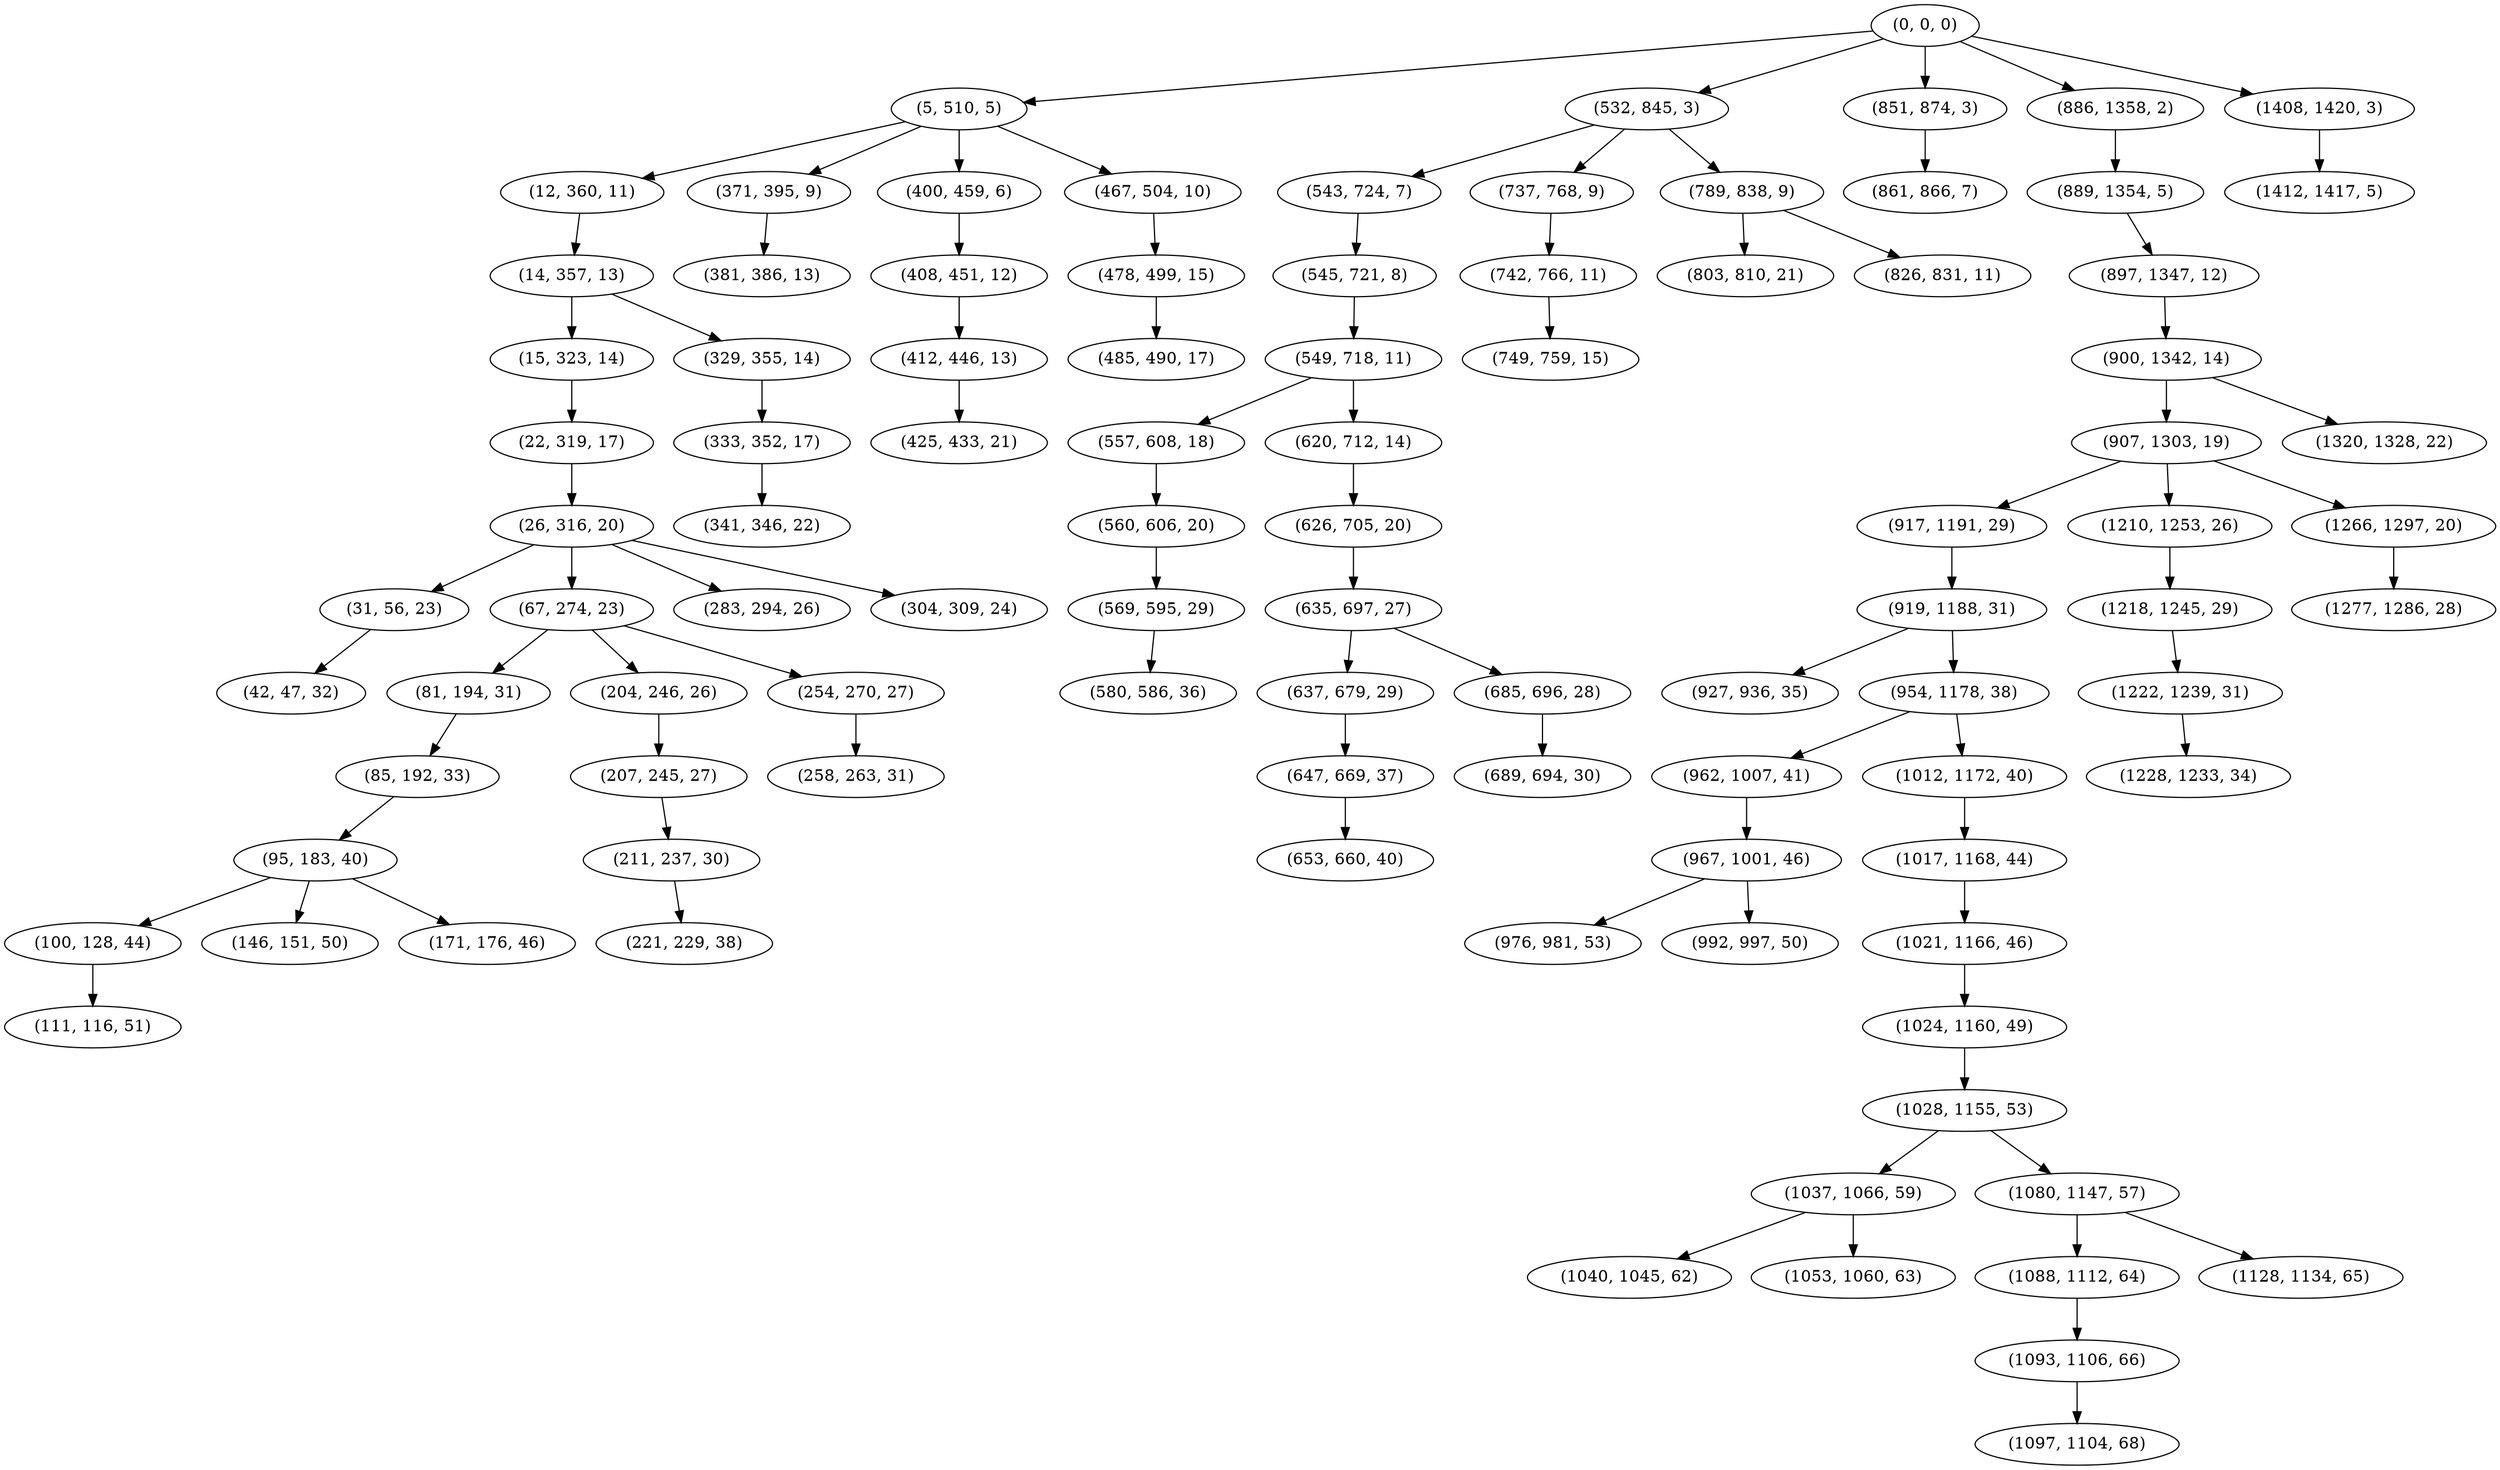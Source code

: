 digraph tree {
    "(0, 0, 0)";
    "(5, 510, 5)";
    "(12, 360, 11)";
    "(14, 357, 13)";
    "(15, 323, 14)";
    "(22, 319, 17)";
    "(26, 316, 20)";
    "(31, 56, 23)";
    "(42, 47, 32)";
    "(67, 274, 23)";
    "(81, 194, 31)";
    "(85, 192, 33)";
    "(95, 183, 40)";
    "(100, 128, 44)";
    "(111, 116, 51)";
    "(146, 151, 50)";
    "(171, 176, 46)";
    "(204, 246, 26)";
    "(207, 245, 27)";
    "(211, 237, 30)";
    "(221, 229, 38)";
    "(254, 270, 27)";
    "(258, 263, 31)";
    "(283, 294, 26)";
    "(304, 309, 24)";
    "(329, 355, 14)";
    "(333, 352, 17)";
    "(341, 346, 22)";
    "(371, 395, 9)";
    "(381, 386, 13)";
    "(400, 459, 6)";
    "(408, 451, 12)";
    "(412, 446, 13)";
    "(425, 433, 21)";
    "(467, 504, 10)";
    "(478, 499, 15)";
    "(485, 490, 17)";
    "(532, 845, 3)";
    "(543, 724, 7)";
    "(545, 721, 8)";
    "(549, 718, 11)";
    "(557, 608, 18)";
    "(560, 606, 20)";
    "(569, 595, 29)";
    "(580, 586, 36)";
    "(620, 712, 14)";
    "(626, 705, 20)";
    "(635, 697, 27)";
    "(637, 679, 29)";
    "(647, 669, 37)";
    "(653, 660, 40)";
    "(685, 696, 28)";
    "(689, 694, 30)";
    "(737, 768, 9)";
    "(742, 766, 11)";
    "(749, 759, 15)";
    "(789, 838, 9)";
    "(803, 810, 21)";
    "(826, 831, 11)";
    "(851, 874, 3)";
    "(861, 866, 7)";
    "(886, 1358, 2)";
    "(889, 1354, 5)";
    "(897, 1347, 12)";
    "(900, 1342, 14)";
    "(907, 1303, 19)";
    "(917, 1191, 29)";
    "(919, 1188, 31)";
    "(927, 936, 35)";
    "(954, 1178, 38)";
    "(962, 1007, 41)";
    "(967, 1001, 46)";
    "(976, 981, 53)";
    "(992, 997, 50)";
    "(1012, 1172, 40)";
    "(1017, 1168, 44)";
    "(1021, 1166, 46)";
    "(1024, 1160, 49)";
    "(1028, 1155, 53)";
    "(1037, 1066, 59)";
    "(1040, 1045, 62)";
    "(1053, 1060, 63)";
    "(1080, 1147, 57)";
    "(1088, 1112, 64)";
    "(1093, 1106, 66)";
    "(1097, 1104, 68)";
    "(1128, 1134, 65)";
    "(1210, 1253, 26)";
    "(1218, 1245, 29)";
    "(1222, 1239, 31)";
    "(1228, 1233, 34)";
    "(1266, 1297, 20)";
    "(1277, 1286, 28)";
    "(1320, 1328, 22)";
    "(1408, 1420, 3)";
    "(1412, 1417, 5)";
    "(0, 0, 0)" -> "(5, 510, 5)";
    "(0, 0, 0)" -> "(532, 845, 3)";
    "(0, 0, 0)" -> "(851, 874, 3)";
    "(0, 0, 0)" -> "(886, 1358, 2)";
    "(0, 0, 0)" -> "(1408, 1420, 3)";
    "(5, 510, 5)" -> "(12, 360, 11)";
    "(5, 510, 5)" -> "(371, 395, 9)";
    "(5, 510, 5)" -> "(400, 459, 6)";
    "(5, 510, 5)" -> "(467, 504, 10)";
    "(12, 360, 11)" -> "(14, 357, 13)";
    "(14, 357, 13)" -> "(15, 323, 14)";
    "(14, 357, 13)" -> "(329, 355, 14)";
    "(15, 323, 14)" -> "(22, 319, 17)";
    "(22, 319, 17)" -> "(26, 316, 20)";
    "(26, 316, 20)" -> "(31, 56, 23)";
    "(26, 316, 20)" -> "(67, 274, 23)";
    "(26, 316, 20)" -> "(283, 294, 26)";
    "(26, 316, 20)" -> "(304, 309, 24)";
    "(31, 56, 23)" -> "(42, 47, 32)";
    "(67, 274, 23)" -> "(81, 194, 31)";
    "(67, 274, 23)" -> "(204, 246, 26)";
    "(67, 274, 23)" -> "(254, 270, 27)";
    "(81, 194, 31)" -> "(85, 192, 33)";
    "(85, 192, 33)" -> "(95, 183, 40)";
    "(95, 183, 40)" -> "(100, 128, 44)";
    "(95, 183, 40)" -> "(146, 151, 50)";
    "(95, 183, 40)" -> "(171, 176, 46)";
    "(100, 128, 44)" -> "(111, 116, 51)";
    "(204, 246, 26)" -> "(207, 245, 27)";
    "(207, 245, 27)" -> "(211, 237, 30)";
    "(211, 237, 30)" -> "(221, 229, 38)";
    "(254, 270, 27)" -> "(258, 263, 31)";
    "(329, 355, 14)" -> "(333, 352, 17)";
    "(333, 352, 17)" -> "(341, 346, 22)";
    "(371, 395, 9)" -> "(381, 386, 13)";
    "(400, 459, 6)" -> "(408, 451, 12)";
    "(408, 451, 12)" -> "(412, 446, 13)";
    "(412, 446, 13)" -> "(425, 433, 21)";
    "(467, 504, 10)" -> "(478, 499, 15)";
    "(478, 499, 15)" -> "(485, 490, 17)";
    "(532, 845, 3)" -> "(543, 724, 7)";
    "(532, 845, 3)" -> "(737, 768, 9)";
    "(532, 845, 3)" -> "(789, 838, 9)";
    "(543, 724, 7)" -> "(545, 721, 8)";
    "(545, 721, 8)" -> "(549, 718, 11)";
    "(549, 718, 11)" -> "(557, 608, 18)";
    "(549, 718, 11)" -> "(620, 712, 14)";
    "(557, 608, 18)" -> "(560, 606, 20)";
    "(560, 606, 20)" -> "(569, 595, 29)";
    "(569, 595, 29)" -> "(580, 586, 36)";
    "(620, 712, 14)" -> "(626, 705, 20)";
    "(626, 705, 20)" -> "(635, 697, 27)";
    "(635, 697, 27)" -> "(637, 679, 29)";
    "(635, 697, 27)" -> "(685, 696, 28)";
    "(637, 679, 29)" -> "(647, 669, 37)";
    "(647, 669, 37)" -> "(653, 660, 40)";
    "(685, 696, 28)" -> "(689, 694, 30)";
    "(737, 768, 9)" -> "(742, 766, 11)";
    "(742, 766, 11)" -> "(749, 759, 15)";
    "(789, 838, 9)" -> "(803, 810, 21)";
    "(789, 838, 9)" -> "(826, 831, 11)";
    "(851, 874, 3)" -> "(861, 866, 7)";
    "(886, 1358, 2)" -> "(889, 1354, 5)";
    "(889, 1354, 5)" -> "(897, 1347, 12)";
    "(897, 1347, 12)" -> "(900, 1342, 14)";
    "(900, 1342, 14)" -> "(907, 1303, 19)";
    "(900, 1342, 14)" -> "(1320, 1328, 22)";
    "(907, 1303, 19)" -> "(917, 1191, 29)";
    "(907, 1303, 19)" -> "(1210, 1253, 26)";
    "(907, 1303, 19)" -> "(1266, 1297, 20)";
    "(917, 1191, 29)" -> "(919, 1188, 31)";
    "(919, 1188, 31)" -> "(927, 936, 35)";
    "(919, 1188, 31)" -> "(954, 1178, 38)";
    "(954, 1178, 38)" -> "(962, 1007, 41)";
    "(954, 1178, 38)" -> "(1012, 1172, 40)";
    "(962, 1007, 41)" -> "(967, 1001, 46)";
    "(967, 1001, 46)" -> "(976, 981, 53)";
    "(967, 1001, 46)" -> "(992, 997, 50)";
    "(1012, 1172, 40)" -> "(1017, 1168, 44)";
    "(1017, 1168, 44)" -> "(1021, 1166, 46)";
    "(1021, 1166, 46)" -> "(1024, 1160, 49)";
    "(1024, 1160, 49)" -> "(1028, 1155, 53)";
    "(1028, 1155, 53)" -> "(1037, 1066, 59)";
    "(1028, 1155, 53)" -> "(1080, 1147, 57)";
    "(1037, 1066, 59)" -> "(1040, 1045, 62)";
    "(1037, 1066, 59)" -> "(1053, 1060, 63)";
    "(1080, 1147, 57)" -> "(1088, 1112, 64)";
    "(1080, 1147, 57)" -> "(1128, 1134, 65)";
    "(1088, 1112, 64)" -> "(1093, 1106, 66)";
    "(1093, 1106, 66)" -> "(1097, 1104, 68)";
    "(1210, 1253, 26)" -> "(1218, 1245, 29)";
    "(1218, 1245, 29)" -> "(1222, 1239, 31)";
    "(1222, 1239, 31)" -> "(1228, 1233, 34)";
    "(1266, 1297, 20)" -> "(1277, 1286, 28)";
    "(1408, 1420, 3)" -> "(1412, 1417, 5)";
}
